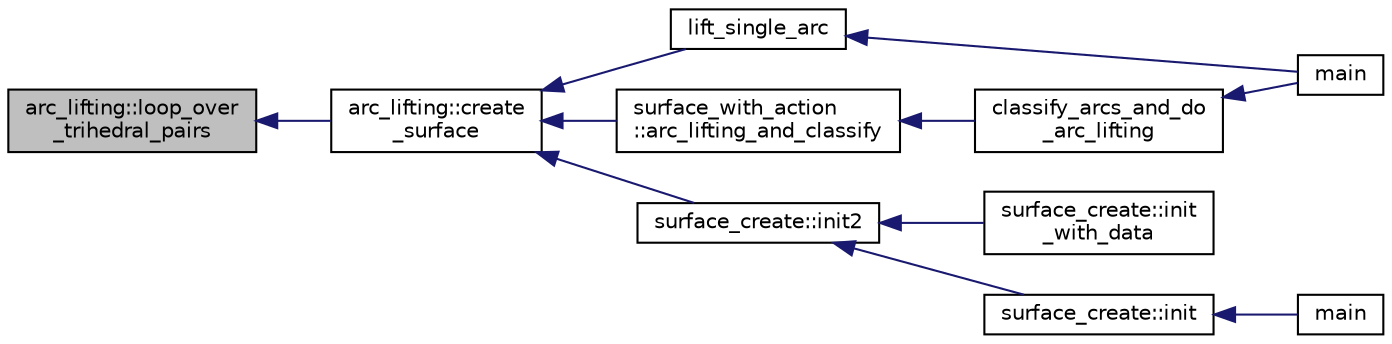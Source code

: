 digraph "arc_lifting::loop_over_trihedral_pairs"
{
  edge [fontname="Helvetica",fontsize="10",labelfontname="Helvetica",labelfontsize="10"];
  node [fontname="Helvetica",fontsize="10",shape=record];
  rankdir="LR";
  Node830 [label="arc_lifting::loop_over\l_trihedral_pairs",height=0.2,width=0.4,color="black", fillcolor="grey75", style="filled", fontcolor="black"];
  Node830 -> Node831 [dir="back",color="midnightblue",fontsize="10",style="solid",fontname="Helvetica"];
  Node831 [label="arc_lifting::create\l_surface",height=0.2,width=0.4,color="black", fillcolor="white", style="filled",URL="$dc/db7/classarc__lifting.html#a2b1fd46281de9ff3fef00fc122d39b2b"];
  Node831 -> Node832 [dir="back",color="midnightblue",fontsize="10",style="solid",fontname="Helvetica"];
  Node832 [label="lift_single_arc",height=0.2,width=0.4,color="black", fillcolor="white", style="filled",URL="$d6/dc3/arc__lifting__main_8_c.html#a0bdc148f70112959722a40cf9758d54b"];
  Node832 -> Node833 [dir="back",color="midnightblue",fontsize="10",style="solid",fontname="Helvetica"];
  Node833 [label="main",height=0.2,width=0.4,color="black", fillcolor="white", style="filled",URL="$d6/dc3/arc__lifting__main_8_c.html#a217dbf8b442f20279ea00b898af96f52"];
  Node831 -> Node834 [dir="back",color="midnightblue",fontsize="10",style="solid",fontname="Helvetica"];
  Node834 [label="surface_create::init2",height=0.2,width=0.4,color="black", fillcolor="white", style="filled",URL="$de/da4/classsurface__create.html#a0d600640f7dd62d5a6c36443effdab59"];
  Node834 -> Node835 [dir="back",color="midnightblue",fontsize="10",style="solid",fontname="Helvetica"];
  Node835 [label="surface_create::init\l_with_data",height=0.2,width=0.4,color="black", fillcolor="white", style="filled",URL="$de/da4/classsurface__create.html#a9226f687139676532adb1aa971fbade2"];
  Node834 -> Node836 [dir="back",color="midnightblue",fontsize="10",style="solid",fontname="Helvetica"];
  Node836 [label="surface_create::init",height=0.2,width=0.4,color="black", fillcolor="white", style="filled",URL="$de/da4/classsurface__create.html#ab0db5c12825f778e3caf8aa4da02eb06"];
  Node836 -> Node837 [dir="back",color="midnightblue",fontsize="10",style="solid",fontname="Helvetica"];
  Node837 [label="main",height=0.2,width=0.4,color="black", fillcolor="white", style="filled",URL="$d2/dfa/create__surface__main_8_c.html#a217dbf8b442f20279ea00b898af96f52"];
  Node831 -> Node838 [dir="back",color="midnightblue",fontsize="10",style="solid",fontname="Helvetica"];
  Node838 [label="surface_with_action\l::arc_lifting_and_classify",height=0.2,width=0.4,color="black", fillcolor="white", style="filled",URL="$d8/df9/classsurface__with__action.html#a62a3948f830c59e09ef94937650a07a4"];
  Node838 -> Node839 [dir="back",color="midnightblue",fontsize="10",style="solid",fontname="Helvetica"];
  Node839 [label="classify_arcs_and_do\l_arc_lifting",height=0.2,width=0.4,color="black", fillcolor="white", style="filled",URL="$d6/dc3/arc__lifting__main_8_c.html#afdd7be16f16b8c71e9a72fe5f6a0b59c"];
  Node839 -> Node833 [dir="back",color="midnightblue",fontsize="10",style="solid",fontname="Helvetica"];
}
